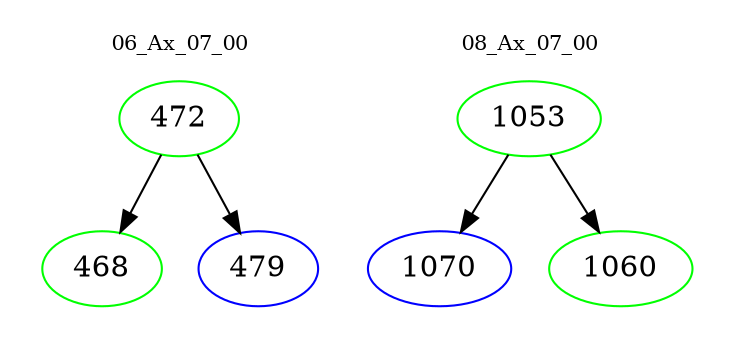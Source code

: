 digraph{
subgraph cluster_0 {
color = white
label = "06_Ax_07_00";
fontsize=10;
T0_472 [label="472", color="green"]
T0_472 -> T0_468 [color="black"]
T0_468 [label="468", color="green"]
T0_472 -> T0_479 [color="black"]
T0_479 [label="479", color="blue"]
}
subgraph cluster_1 {
color = white
label = "08_Ax_07_00";
fontsize=10;
T1_1053 [label="1053", color="green"]
T1_1053 -> T1_1070 [color="black"]
T1_1070 [label="1070", color="blue"]
T1_1053 -> T1_1060 [color="black"]
T1_1060 [label="1060", color="green"]
}
}
